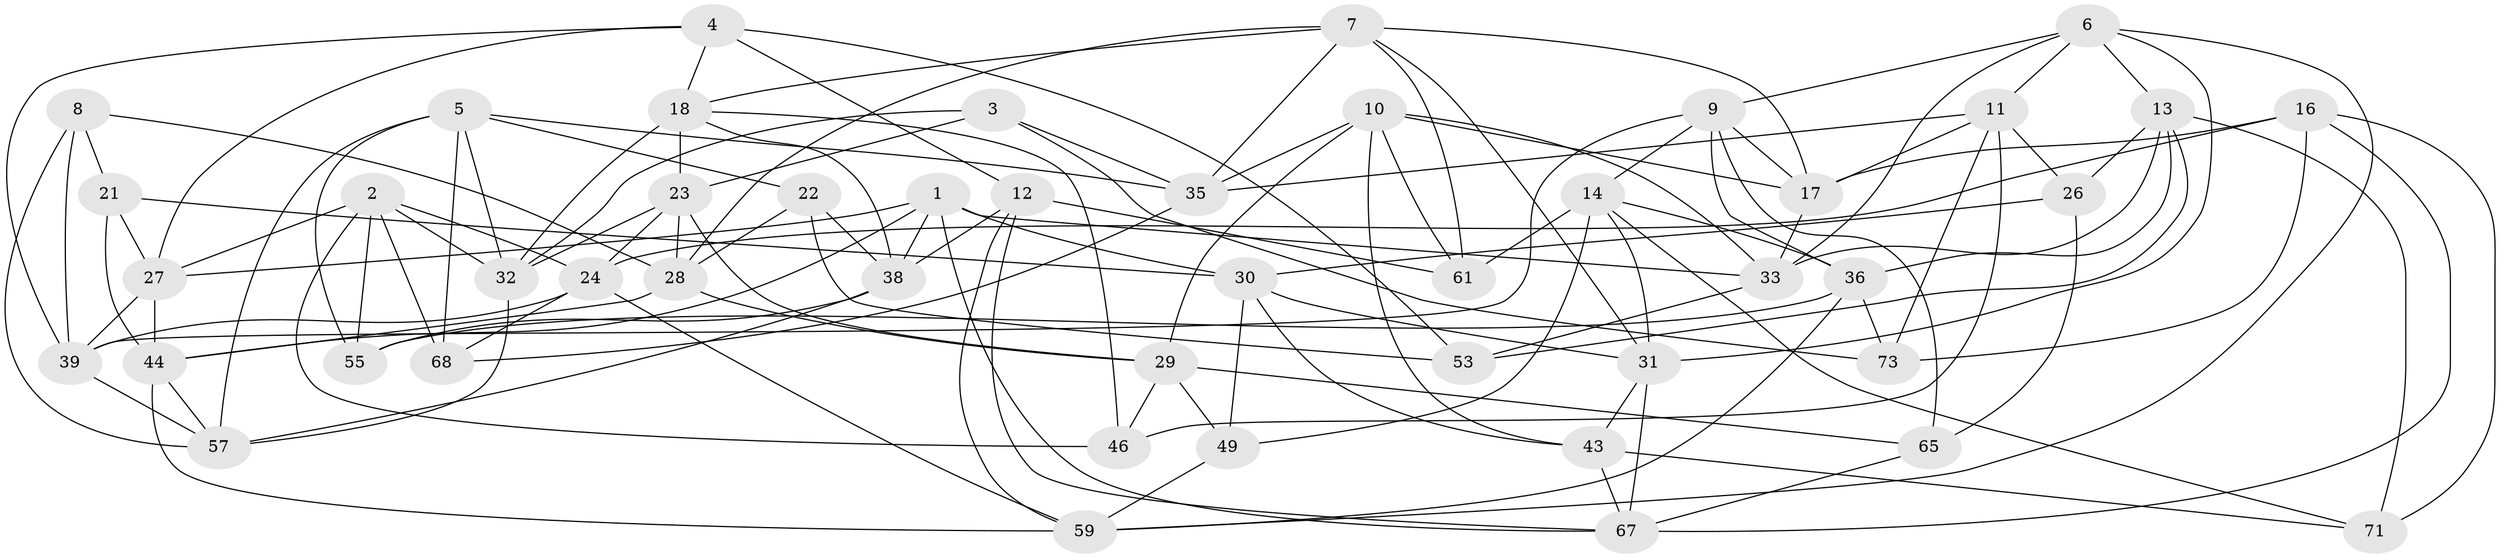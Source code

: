 // Generated by graph-tools (version 1.1) at 2025/24/03/03/25 07:24:25]
// undirected, 47 vertices, 125 edges
graph export_dot {
graph [start="1"]
  node [color=gray90,style=filled];
  1 [super="+42"];
  2 [super="+15"];
  3;
  4 [super="+19"];
  5 [super="+51"];
  6 [super="+56"];
  7 [super="+34"];
  8;
  9 [super="+64"];
  10 [super="+50"];
  11 [super="+47"];
  12 [super="+60"];
  13 [super="+20"];
  14 [super="+45"];
  16 [super="+40"];
  17 [super="+78"];
  18 [super="+58"];
  21;
  22;
  23 [super="+25"];
  24 [super="+52"];
  26;
  27 [super="+66"];
  28 [super="+76"];
  29 [super="+62"];
  30 [super="+81"];
  31 [super="+37"];
  32 [super="+63"];
  33 [super="+41"];
  35 [super="+77"];
  36 [super="+54"];
  38 [super="+69"];
  39 [super="+80"];
  43 [super="+79"];
  44 [super="+48"];
  46;
  49;
  53;
  55;
  57 [super="+75"];
  59 [super="+70"];
  61;
  65;
  67 [super="+72"];
  68;
  71 [super="+74"];
  73;
  1 -- 33;
  1 -- 67;
  1 -- 30;
  1 -- 27;
  1 -- 44;
  1 -- 38;
  2 -- 32;
  2 -- 46;
  2 -- 27;
  2 -- 68;
  2 -- 55;
  2 -- 24;
  3 -- 73;
  3 -- 32;
  3 -- 23;
  3 -- 35;
  4 -- 12 [weight=2];
  4 -- 18;
  4 -- 27;
  4 -- 53;
  4 -- 39;
  5 -- 55;
  5 -- 35;
  5 -- 22;
  5 -- 32;
  5 -- 57;
  5 -- 68;
  6 -- 33;
  6 -- 11;
  6 -- 13;
  6 -- 9;
  6 -- 59;
  6 -- 31;
  7 -- 31;
  7 -- 61;
  7 -- 18;
  7 -- 35;
  7 -- 28;
  7 -- 17;
  8 -- 39;
  8 -- 28;
  8 -- 21;
  8 -- 57;
  9 -- 65;
  9 -- 14;
  9 -- 36;
  9 -- 39;
  9 -- 17;
  10 -- 61;
  10 -- 17;
  10 -- 35;
  10 -- 29;
  10 -- 33;
  10 -- 43;
  11 -- 46;
  11 -- 26;
  11 -- 73;
  11 -- 35;
  11 -- 17;
  12 -- 38;
  12 -- 61;
  12 -- 67;
  12 -- 59;
  13 -- 26;
  13 -- 53;
  13 -- 33;
  13 -- 71;
  13 -- 36;
  14 -- 71;
  14 -- 61;
  14 -- 49;
  14 -- 31;
  14 -- 36;
  16 -- 73;
  16 -- 17;
  16 -- 71 [weight=2];
  16 -- 67;
  16 -- 24;
  17 -- 33;
  18 -- 38;
  18 -- 46;
  18 -- 32;
  18 -- 23;
  21 -- 27;
  21 -- 44;
  21 -- 30;
  22 -- 53;
  22 -- 38;
  22 -- 28;
  23 -- 24;
  23 -- 32;
  23 -- 28;
  23 -- 29;
  24 -- 59;
  24 -- 68;
  24 -- 39;
  26 -- 65;
  26 -- 30;
  27 -- 39;
  27 -- 44;
  28 -- 29;
  28 -- 44;
  29 -- 46;
  29 -- 65;
  29 -- 49;
  30 -- 49;
  30 -- 43;
  30 -- 31;
  31 -- 67;
  31 -- 43;
  32 -- 57;
  33 -- 53;
  35 -- 68;
  36 -- 73;
  36 -- 59;
  36 -- 55;
  38 -- 55;
  38 -- 57;
  39 -- 57;
  43 -- 67;
  43 -- 71 [weight=2];
  44 -- 59;
  44 -- 57;
  49 -- 59;
  65 -- 67;
}
